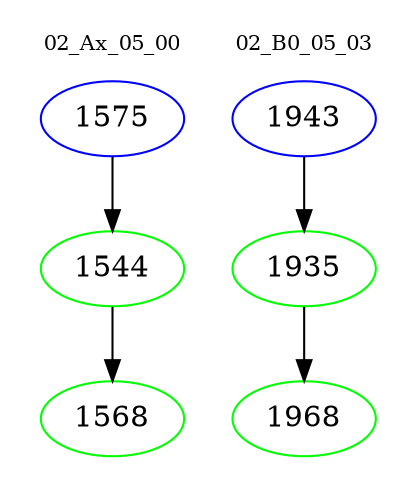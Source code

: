 digraph{
subgraph cluster_0 {
color = white
label = "02_Ax_05_00";
fontsize=10;
T0_1575 [label="1575", color="blue"]
T0_1575 -> T0_1544 [color="black"]
T0_1544 [label="1544", color="green"]
T0_1544 -> T0_1568 [color="black"]
T0_1568 [label="1568", color="green"]
}
subgraph cluster_1 {
color = white
label = "02_B0_05_03";
fontsize=10;
T1_1943 [label="1943", color="blue"]
T1_1943 -> T1_1935 [color="black"]
T1_1935 [label="1935", color="green"]
T1_1935 -> T1_1968 [color="black"]
T1_1968 [label="1968", color="green"]
}
}
